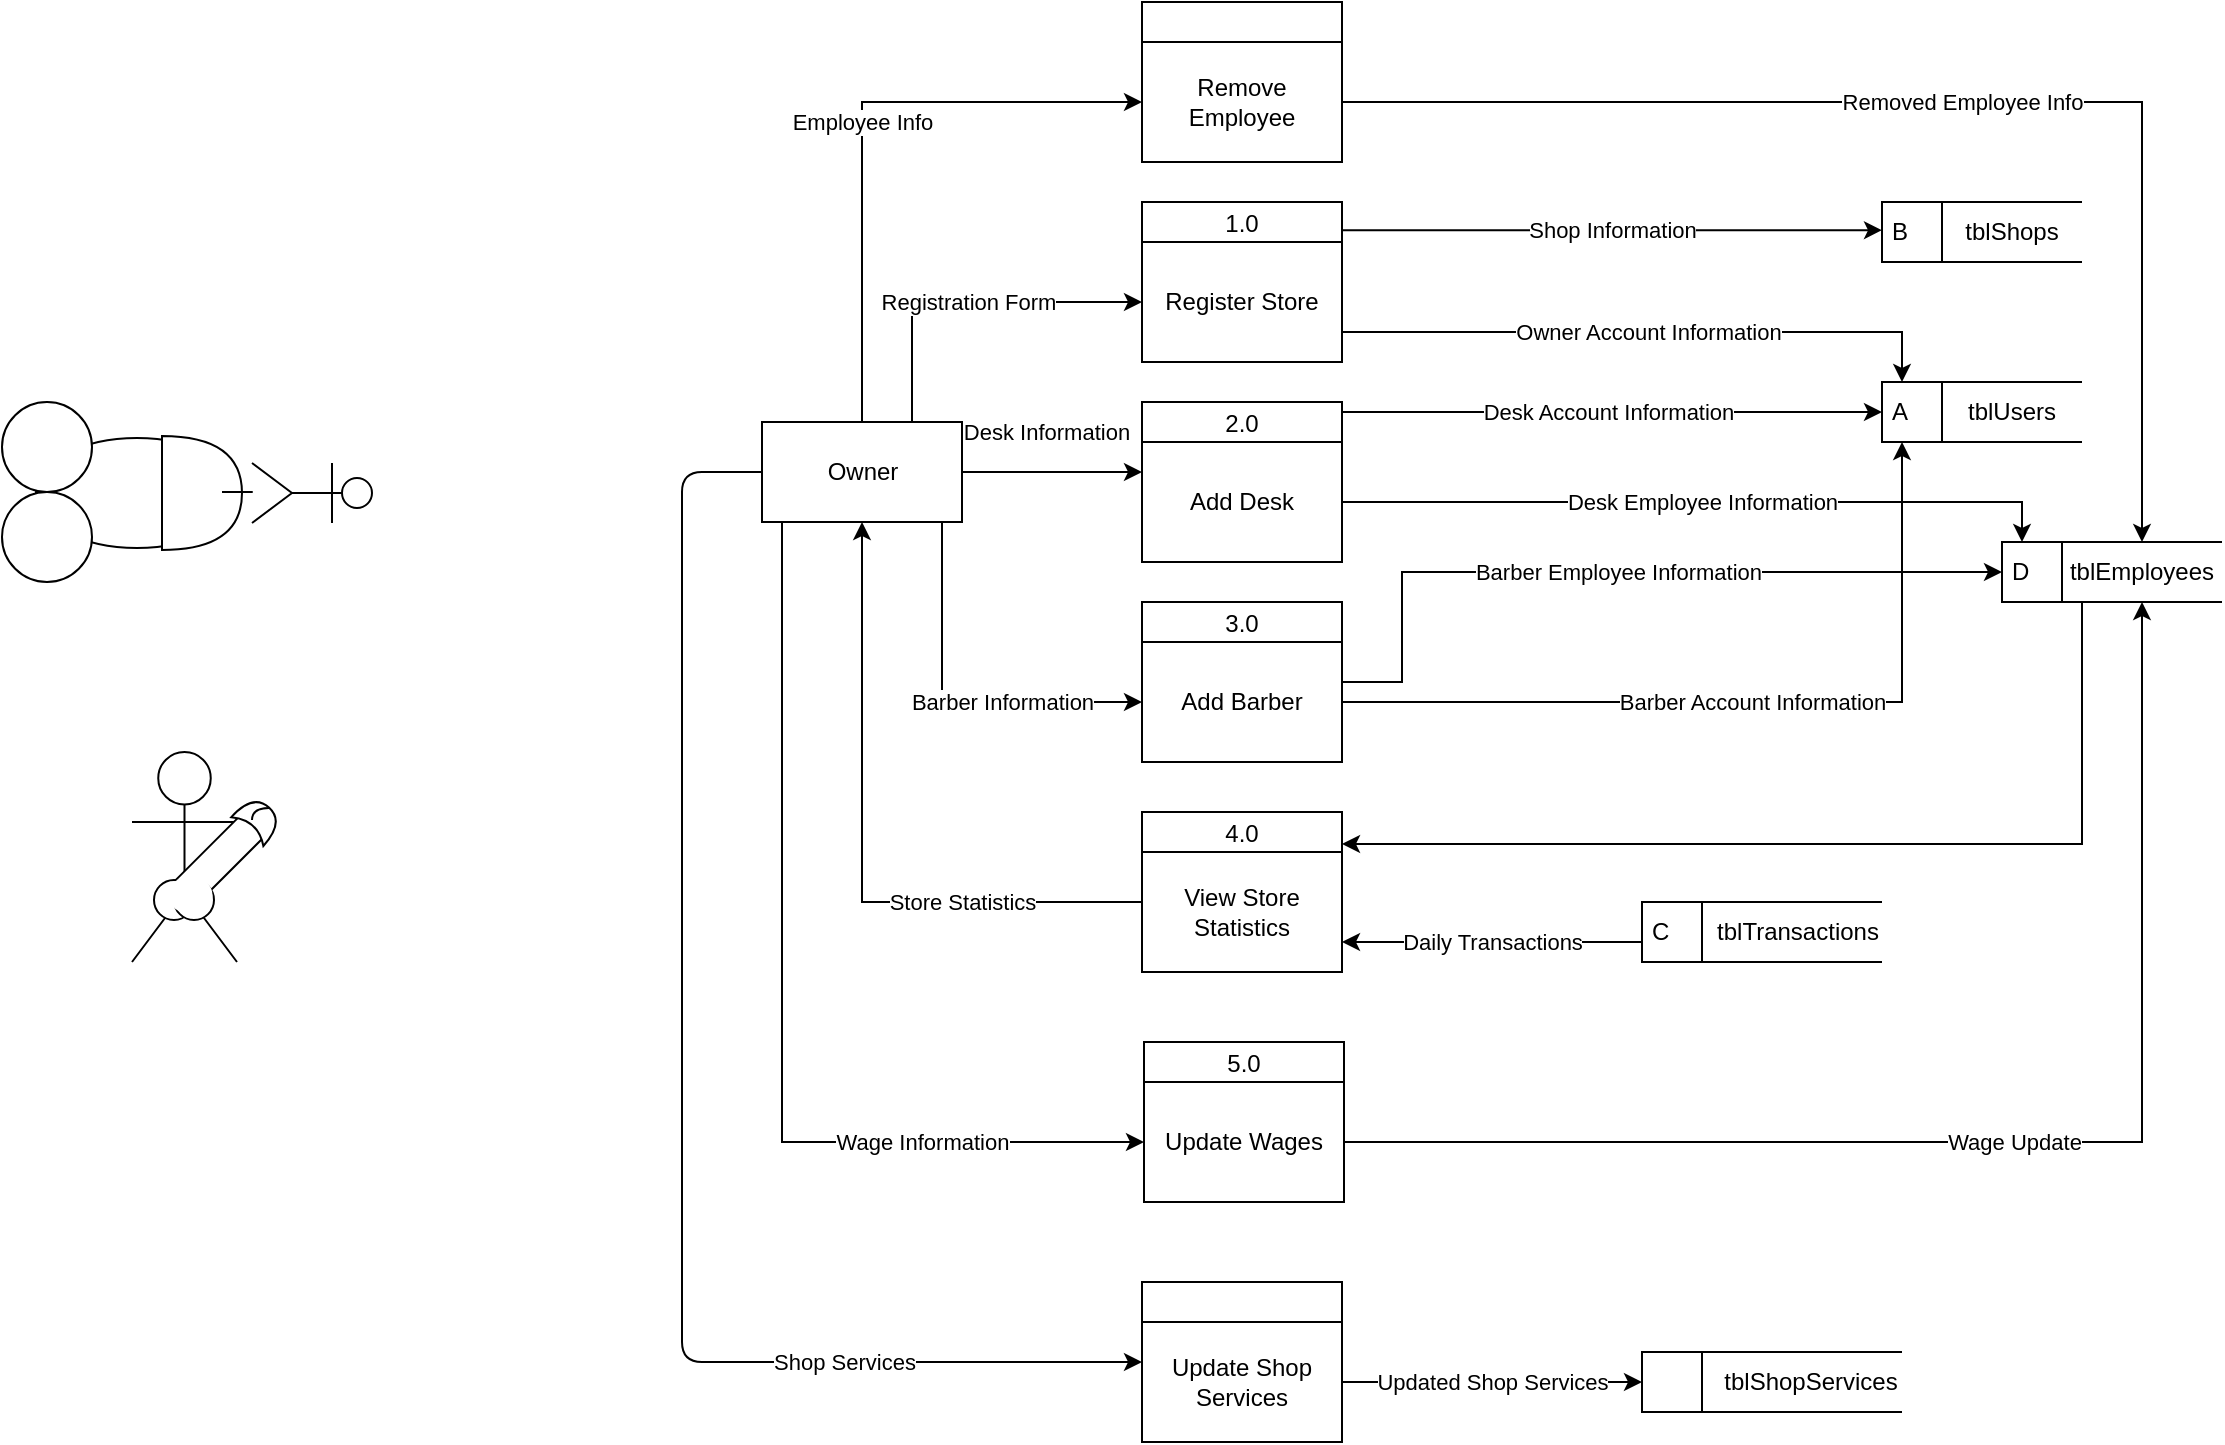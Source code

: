 <mxfile version="15.5.0" type="github" pages="3">
  <diagram id="T2RNOw0BPEMfBJu6Xnur" name="Owner">
    <mxGraphModel dx="2340" dy="847" grid="1" gridSize="10" guides="1" tooltips="1" connect="1" arrows="1" fold="1" page="1" pageScale="1" pageWidth="1100" pageHeight="850" math="0" shadow="0">
      <root>
        <mxCell id="0" />
        <mxCell id="1" parent="0" />
        <mxCell id="ttAEP8Czc7_XfVFo0G7g-49" value="Desk Information" style="edgeStyle=orthogonalEdgeStyle;rounded=0;orthogonalLoop=1;jettySize=auto;html=1;entryX=0;entryY=0.25;entryDx=0;entryDy=0;" parent="1" source="ttAEP8Czc7_XfVFo0G7g-16" target="ttAEP8Czc7_XfVFo0G7g-46" edge="1">
          <mxGeometry x="-0.062" y="20" relative="1" as="geometry">
            <mxPoint as="offset" />
          </mxGeometry>
        </mxCell>
        <mxCell id="ttAEP8Czc7_XfVFo0G7g-54" value="Barber Information" style="edgeStyle=orthogonalEdgeStyle;rounded=0;orthogonalLoop=1;jettySize=auto;html=1;entryX=0;entryY=0.5;entryDx=0;entryDy=0;" parent="1" source="ttAEP8Czc7_XfVFo0G7g-16" target="ttAEP8Czc7_XfVFo0G7g-53" edge="1">
          <mxGeometry x="0.263" relative="1" as="geometry">
            <Array as="points">
              <mxPoint x="180" y="370" />
            </Array>
            <mxPoint as="offset" />
          </mxGeometry>
        </mxCell>
        <mxCell id="emD_PYzkYQpbJFWAy9en-3" value="Wage Information" style="edgeStyle=orthogonalEdgeStyle;rounded=0;orthogonalLoop=1;jettySize=auto;html=1;entryX=0;entryY=0.5;entryDx=0;entryDy=0;" edge="1" parent="1" source="ttAEP8Czc7_XfVFo0G7g-16" target="emD_PYzkYQpbJFWAy9en-2">
          <mxGeometry x="0.548" relative="1" as="geometry">
            <Array as="points">
              <mxPoint x="100" y="590" />
            </Array>
            <mxPoint as="offset" />
          </mxGeometry>
        </mxCell>
        <mxCell id="3LqmohmiHYs_IX1ET_4X-3" value="Employee Info" style="edgeStyle=orthogonalEdgeStyle;rounded=0;orthogonalLoop=1;jettySize=auto;html=1;entryX=0;entryY=0.5;entryDx=0;entryDy=0;" edge="1" parent="1" source="ttAEP8Czc7_XfVFo0G7g-16" target="3LqmohmiHYs_IX1ET_4X-2">
          <mxGeometry relative="1" as="geometry">
            <Array as="points">
              <mxPoint x="140" y="70" />
            </Array>
          </mxGeometry>
        </mxCell>
        <mxCell id="Tu8P3VuxmO_4_4MI5xXp-6" value="Shop Services" style="edgeStyle=orthogonalEdgeStyle;rounded=1;orthogonalLoop=1;jettySize=auto;html=1;startArrow=none;startFill=0;endArrow=classic;endFill=1;" edge="1" parent="1" source="ttAEP8Czc7_XfVFo0G7g-16" target="Tu8P3VuxmO_4_4MI5xXp-1">
          <mxGeometry x="0.58" relative="1" as="geometry">
            <Array as="points">
              <mxPoint x="50" y="255" />
              <mxPoint x="50" y="700" />
            </Array>
            <mxPoint x="1" as="offset" />
          </mxGeometry>
        </mxCell>
        <mxCell id="ttAEP8Czc7_XfVFo0G7g-16" value="Owner" style="html=1;dashed=0;whitespace=wrap;" parent="1" vertex="1">
          <mxGeometry x="90" y="230" width="100" height="50" as="geometry" />
        </mxCell>
        <mxCell id="ttAEP8Czc7_XfVFo0G7g-17" value="Registration Form" style="endArrow=classic;html=1;rounded=0;edgeStyle=orthogonalEdgeStyle;entryX=0;entryY=0.5;entryDx=0;entryDy=0;exitX=0.75;exitY=0;exitDx=0;exitDy=0;" parent="1" source="ttAEP8Czc7_XfVFo0G7g-16" target="ttAEP8Czc7_XfVFo0G7g-19" edge="1">
          <mxGeometry width="50" height="50" relative="1" as="geometry">
            <mxPoint x="130" y="430" as="sourcePoint" />
            <mxPoint x="290" y="387" as="targetPoint" />
          </mxGeometry>
        </mxCell>
        <mxCell id="ttAEP8Czc7_XfVFo0G7g-29" value="Owner Account Information" style="endArrow=classic;html=1;rounded=0;edgeStyle=orthogonalEdgeStyle;exitX=1;exitY=0.75;exitDx=0;exitDy=0;" parent="1" source="ttAEP8Czc7_XfVFo0G7g-19" target="ttAEP8Czc7_XfVFo0G7g-36" edge="1">
          <mxGeometry width="50" height="50" relative="1" as="geometry">
            <mxPoint x="380" y="310" as="sourcePoint" />
            <mxPoint x="500" y="305" as="targetPoint" />
            <Array as="points">
              <mxPoint x="660" y="185" />
            </Array>
          </mxGeometry>
        </mxCell>
        <mxCell id="ttAEP8Czc7_XfVFo0G7g-35" value="" style="group" parent="1" vertex="1" connectable="0">
          <mxGeometry x="650" y="210" width="100" height="30" as="geometry" />
        </mxCell>
        <mxCell id="ttAEP8Czc7_XfVFo0G7g-36" value="A" style="html=1;dashed=0;whitespace=wrap;shape=mxgraph.dfd.dataStoreID;align=left;spacingLeft=3;points=[[0,0],[0.5,0],[1,0],[0,0.5],[1,0.5],[0,1],[0.5,1],[1,1]];sketch=0;" parent="ttAEP8Czc7_XfVFo0G7g-35" vertex="1">
          <mxGeometry width="100" height="30" as="geometry" />
        </mxCell>
        <mxCell id="ttAEP8Czc7_XfVFo0G7g-37" value="tblUsers" style="text;html=1;strokeColor=none;fillColor=none;align=center;verticalAlign=middle;whiteSpace=wrap;rounded=0;sketch=0;" parent="ttAEP8Czc7_XfVFo0G7g-35" vertex="1">
          <mxGeometry x="30" width="70" height="30" as="geometry" />
        </mxCell>
        <mxCell id="ttAEP8Czc7_XfVFo0G7g-41" value="" style="group" parent="1" vertex="1" connectable="0">
          <mxGeometry x="650" y="120" width="100" height="30" as="geometry" />
        </mxCell>
        <mxCell id="ttAEP8Czc7_XfVFo0G7g-42" value="B" style="html=1;dashed=0;whitespace=wrap;shape=mxgraph.dfd.dataStoreID;align=left;spacingLeft=3;points=[[0,0],[0.5,0],[1,0],[0,0.5],[1,0.5],[0,1],[0.5,1],[1,1]];sketch=0;" parent="ttAEP8Czc7_XfVFo0G7g-41" vertex="1">
          <mxGeometry width="100" height="30" as="geometry" />
        </mxCell>
        <mxCell id="ttAEP8Czc7_XfVFo0G7g-43" value="tblShops" style="text;html=1;strokeColor=none;fillColor=none;align=center;verticalAlign=middle;whiteSpace=wrap;rounded=0;sketch=0;" parent="ttAEP8Czc7_XfVFo0G7g-41" vertex="1">
          <mxGeometry x="30" width="70" height="30" as="geometry" />
        </mxCell>
        <mxCell id="ttAEP8Czc7_XfVFo0G7g-44" value="Shop Information" style="endArrow=classic;html=1;rounded=0;edgeStyle=orthogonalEdgeStyle;exitX=0.996;exitY=0.176;exitDx=0;exitDy=0;exitPerimeter=0;" parent="1" source="ttAEP8Czc7_XfVFo0G7g-18" target="ttAEP8Czc7_XfVFo0G7g-42" edge="1">
          <mxGeometry width="50" height="50" relative="1" as="geometry">
            <mxPoint x="400" y="380" as="sourcePoint" />
            <mxPoint x="450" y="330" as="targetPoint" />
            <Array as="points">
              <mxPoint x="580" y="134" />
              <mxPoint x="580" y="134" />
            </Array>
          </mxGeometry>
        </mxCell>
        <mxCell id="ttAEP8Czc7_XfVFo0G7g-45" value="2.0" style="swimlane;fontStyle=0;childLayout=stackLayout;horizontal=1;startSize=20;fillColor=#ffffff;horizontalStack=0;resizeParent=1;resizeParentMax=0;resizeLast=0;collapsible=0;marginBottom=0;swimlaneFillColor=#ffffff;" parent="1" vertex="1">
          <mxGeometry x="280" y="220" width="100" height="80" as="geometry" />
        </mxCell>
        <mxCell id="ttAEP8Czc7_XfVFo0G7g-46" value="Add Desk" style="rounded=0;whiteSpace=wrap;html=1;" parent="ttAEP8Czc7_XfVFo0G7g-45" vertex="1">
          <mxGeometry y="20" width="100" height="60" as="geometry" />
        </mxCell>
        <mxCell id="ttAEP8Czc7_XfVFo0G7g-50" value="Desk Account Information" style="edgeStyle=orthogonalEdgeStyle;rounded=0;orthogonalLoop=1;jettySize=auto;html=1;entryX=0;entryY=0.5;entryDx=0;entryDy=0;exitX=1;exitY=0.125;exitDx=0;exitDy=0;exitPerimeter=0;" parent="1" source="ttAEP8Czc7_XfVFo0G7g-45" target="ttAEP8Czc7_XfVFo0G7g-36" edge="1">
          <mxGeometry relative="1" as="geometry">
            <Array as="points">
              <mxPoint x="380" y="225" />
            </Array>
          </mxGeometry>
        </mxCell>
        <mxCell id="ttAEP8Czc7_XfVFo0G7g-51" value="" style="group" parent="1" vertex="1" connectable="0">
          <mxGeometry x="280" y="120" width="100" height="80" as="geometry" />
        </mxCell>
        <mxCell id="ttAEP8Czc7_XfVFo0G7g-18" value="1.0" style="swimlane;fontStyle=0;childLayout=stackLayout;horizontal=1;startSize=20;fillColor=#ffffff;horizontalStack=0;resizeParent=1;resizeParentMax=0;resizeLast=0;collapsible=0;marginBottom=0;swimlaneFillColor=#ffffff;" parent="ttAEP8Czc7_XfVFo0G7g-51" vertex="1">
          <mxGeometry width="100" height="80" as="geometry" />
        </mxCell>
        <mxCell id="ttAEP8Czc7_XfVFo0G7g-19" value="Register Store" style="rounded=0;whiteSpace=wrap;html=1;" parent="ttAEP8Czc7_XfVFo0G7g-51" vertex="1">
          <mxGeometry y="20" width="100" height="60" as="geometry" />
        </mxCell>
        <mxCell id="d2eviFz94D7zI3Y8W75X-18" value="Barber Employee Information" style="edgeStyle=orthogonalEdgeStyle;rounded=0;orthogonalLoop=1;jettySize=auto;html=1;" edge="1" parent="1" source="ttAEP8Czc7_XfVFo0G7g-52" target="d2eviFz94D7zI3Y8W75X-14">
          <mxGeometry relative="1" as="geometry">
            <Array as="points">
              <mxPoint x="410" y="360" />
              <mxPoint x="410" y="305" />
            </Array>
          </mxGeometry>
        </mxCell>
        <mxCell id="ttAEP8Czc7_XfVFo0G7g-52" value="3.0" style="swimlane;fontStyle=0;childLayout=stackLayout;horizontal=1;startSize=20;fillColor=#ffffff;horizontalStack=0;resizeParent=1;resizeParentMax=0;resizeLast=0;collapsible=0;marginBottom=0;swimlaneFillColor=#ffffff;" parent="1" vertex="1">
          <mxGeometry x="280" y="320" width="100" height="80" as="geometry" />
        </mxCell>
        <mxCell id="ttAEP8Czc7_XfVFo0G7g-53" value="Add Barber" style="rounded=0;whiteSpace=wrap;html=1;" parent="ttAEP8Czc7_XfVFo0G7g-52" vertex="1">
          <mxGeometry y="20" width="100" height="60" as="geometry" />
        </mxCell>
        <mxCell id="ttAEP8Czc7_XfVFo0G7g-55" value="Barber Account Information" style="edgeStyle=orthogonalEdgeStyle;rounded=0;orthogonalLoop=1;jettySize=auto;html=1;" parent="1" source="ttAEP8Czc7_XfVFo0G7g-53" target="ttAEP8Czc7_XfVFo0G7g-36" edge="1">
          <mxGeometry relative="1" as="geometry">
            <Array as="points">
              <mxPoint x="660" y="370" />
            </Array>
          </mxGeometry>
        </mxCell>
        <mxCell id="d2eviFz94D7zI3Y8W75X-1" value="" style="group" vertex="1" connectable="0" parent="1">
          <mxGeometry x="-290" y="220" width="185" height="90" as="geometry" />
        </mxCell>
        <mxCell id="d2eviFz94D7zI3Y8W75X-2" value="" style="ellipse;whiteSpace=wrap;html=1;direction=south;rotation=90;" vertex="1" parent="d2eviFz94D7zI3Y8W75X-1">
          <mxGeometry x="40" y="-5" width="55" height="101" as="geometry" />
        </mxCell>
        <mxCell id="d2eviFz94D7zI3Y8W75X-3" value="" style="ellipse;whiteSpace=wrap;html=1;aspect=fixed;" vertex="1" parent="d2eviFz94D7zI3Y8W75X-1">
          <mxGeometry width="45" height="45" as="geometry" />
        </mxCell>
        <mxCell id="d2eviFz94D7zI3Y8W75X-4" value="" style="ellipse;whiteSpace=wrap;html=1;aspect=fixed;" vertex="1" parent="d2eviFz94D7zI3Y8W75X-1">
          <mxGeometry y="45" width="45" height="45" as="geometry" />
        </mxCell>
        <mxCell id="d2eviFz94D7zI3Y8W75X-5" value="" style="shape=umlActor;verticalLabelPosition=bottom;verticalAlign=top;html=1;outlineConnect=0;rotation=90;" vertex="1" parent="d2eviFz94D7zI3Y8W75X-1">
          <mxGeometry x="140" y="15.5" width="30" height="60" as="geometry" />
        </mxCell>
        <mxCell id="d2eviFz94D7zI3Y8W75X-6" value="" style="shape=or;whiteSpace=wrap;html=1;" vertex="1" parent="d2eviFz94D7zI3Y8W75X-1">
          <mxGeometry x="80" y="17" width="40" height="57" as="geometry" />
        </mxCell>
        <mxCell id="d2eviFz94D7zI3Y8W75X-7" value="" style="endArrow=none;html=1;rounded=1;edgeStyle=orthogonalEdgeStyle;" edge="1" parent="d2eviFz94D7zI3Y8W75X-1">
          <mxGeometry width="50" height="50" relative="1" as="geometry">
            <mxPoint x="110" y="45" as="sourcePoint" />
            <mxPoint x="110" y="45" as="targetPoint" />
            <Array as="points">
              <mxPoint x="130" y="45" />
              <mxPoint x="110" y="45" />
            </Array>
          </mxGeometry>
        </mxCell>
        <mxCell id="d2eviFz94D7zI3Y8W75X-8" value="" style="group" vertex="1" connectable="0" parent="1">
          <mxGeometry x="530" y="470" width="120" height="30" as="geometry" />
        </mxCell>
        <mxCell id="d2eviFz94D7zI3Y8W75X-9" value="C" style="html=1;dashed=0;whitespace=wrap;shape=mxgraph.dfd.dataStoreID;align=left;spacingLeft=3;points=[[0,0],[0.5,0],[1,0],[0,0.5],[1,0.5],[0,1],[0.5,1],[1,1]];sketch=0;" vertex="1" parent="d2eviFz94D7zI3Y8W75X-8">
          <mxGeometry width="120" height="30" as="geometry" />
        </mxCell>
        <mxCell id="d2eviFz94D7zI3Y8W75X-10" value="tblTransactions" style="text;html=1;strokeColor=none;fillColor=none;align=center;verticalAlign=middle;whiteSpace=wrap;rounded=0;sketch=0;" vertex="1" parent="d2eviFz94D7zI3Y8W75X-8">
          <mxGeometry x="36" width="84" height="30" as="geometry" />
        </mxCell>
        <mxCell id="d2eviFz94D7zI3Y8W75X-21" value="&lt;div&gt;Store Statistics&lt;/div&gt;" style="edgeStyle=orthogonalEdgeStyle;rounded=0;orthogonalLoop=1;jettySize=auto;html=1;" edge="1" parent="1" source="d2eviFz94D7zI3Y8W75X-11" target="ttAEP8Czc7_XfVFo0G7g-16">
          <mxGeometry x="-0.455" relative="1" as="geometry">
            <Array as="points">
              <mxPoint x="140" y="470" />
            </Array>
            <mxPoint as="offset" />
          </mxGeometry>
        </mxCell>
        <mxCell id="d2eviFz94D7zI3Y8W75X-11" value="4.0" style="swimlane;fontStyle=0;childLayout=stackLayout;horizontal=1;startSize=20;fillColor=#ffffff;horizontalStack=0;resizeParent=1;resizeParentMax=0;resizeLast=0;collapsible=0;marginBottom=0;swimlaneFillColor=#ffffff;" vertex="1" parent="1">
          <mxGeometry x="280" y="425" width="100" height="80" as="geometry" />
        </mxCell>
        <mxCell id="d2eviFz94D7zI3Y8W75X-12" value="View Store Statistics" style="rounded=0;whiteSpace=wrap;html=1;" vertex="1" parent="d2eviFz94D7zI3Y8W75X-11">
          <mxGeometry y="20" width="100" height="60" as="geometry" />
        </mxCell>
        <mxCell id="d2eviFz94D7zI3Y8W75X-17" value="Desk Employee Information" style="edgeStyle=orthogonalEdgeStyle;rounded=0;orthogonalLoop=1;jettySize=auto;html=1;" edge="1" parent="1" source="ttAEP8Czc7_XfVFo0G7g-46" target="d2eviFz94D7zI3Y8W75X-14">
          <mxGeometry relative="1" as="geometry">
            <Array as="points">
              <mxPoint x="720" y="270" />
            </Array>
          </mxGeometry>
        </mxCell>
        <mxCell id="d2eviFz94D7zI3Y8W75X-19" value="" style="edgeStyle=orthogonalEdgeStyle;rounded=0;orthogonalLoop=1;jettySize=auto;html=1;" edge="1" parent="1" source="d2eviFz94D7zI3Y8W75X-15" target="d2eviFz94D7zI3Y8W75X-11">
          <mxGeometry relative="1" as="geometry">
            <Array as="points">
              <mxPoint x="750" y="441" />
            </Array>
          </mxGeometry>
        </mxCell>
        <mxCell id="d2eviFz94D7zI3Y8W75X-20" value="Daily Transactions" style="edgeStyle=orthogonalEdgeStyle;rounded=0;orthogonalLoop=1;jettySize=auto;html=1;" edge="1" parent="1" source="d2eviFz94D7zI3Y8W75X-9" target="d2eviFz94D7zI3Y8W75X-12">
          <mxGeometry relative="1" as="geometry">
            <Array as="points">
              <mxPoint x="520" y="490" />
              <mxPoint x="520" y="490" />
            </Array>
          </mxGeometry>
        </mxCell>
        <mxCell id="d2eviFz94D7zI3Y8W75X-22" value="" style="group" vertex="1" connectable="0" parent="1">
          <mxGeometry x="710" y="290" width="110" height="30" as="geometry" />
        </mxCell>
        <mxCell id="d2eviFz94D7zI3Y8W75X-14" value="D" style="html=1;dashed=0;whitespace=wrap;shape=mxgraph.dfd.dataStoreID;align=left;spacingLeft=3;points=[[0,0],[0.5,0],[1,0],[0,0.5],[1,0.5],[0,1],[0.5,1],[1,1]];sketch=0;" vertex="1" parent="d2eviFz94D7zI3Y8W75X-22">
          <mxGeometry width="110.0" height="30" as="geometry" />
        </mxCell>
        <mxCell id="d2eviFz94D7zI3Y8W75X-15" value="tblEmployees" style="text;html=1;strokeColor=none;fillColor=none;align=center;verticalAlign=middle;whiteSpace=wrap;rounded=0;sketch=0;" vertex="1" parent="d2eviFz94D7zI3Y8W75X-22">
          <mxGeometry x="30" width="80" height="30" as="geometry" />
        </mxCell>
        <mxCell id="emD_PYzkYQpbJFWAy9en-1" value="5.0" style="swimlane;fontStyle=0;childLayout=stackLayout;horizontal=1;startSize=20;fillColor=#ffffff;horizontalStack=0;resizeParent=1;resizeParentMax=0;resizeLast=0;collapsible=0;marginBottom=0;swimlaneFillColor=#ffffff;" vertex="1" parent="1">
          <mxGeometry x="281" y="540" width="100" height="80" as="geometry" />
        </mxCell>
        <mxCell id="emD_PYzkYQpbJFWAy9en-2" value="Update Wages" style="rounded=0;whiteSpace=wrap;html=1;" vertex="1" parent="emD_PYzkYQpbJFWAy9en-1">
          <mxGeometry y="20" width="100" height="60" as="geometry" />
        </mxCell>
        <mxCell id="emD_PYzkYQpbJFWAy9en-4" value="Wage Update" style="edgeStyle=orthogonalEdgeStyle;rounded=0;orthogonalLoop=1;jettySize=auto;html=1;entryX=0.5;entryY=1;entryDx=0;entryDy=0;" edge="1" parent="1" source="emD_PYzkYQpbJFWAy9en-2" target="d2eviFz94D7zI3Y8W75X-15">
          <mxGeometry relative="1" as="geometry" />
        </mxCell>
        <mxCell id="3LqmohmiHYs_IX1ET_4X-1" value="" style="swimlane;fontStyle=0;childLayout=stackLayout;horizontal=1;startSize=20;fillColor=#ffffff;horizontalStack=0;resizeParent=1;resizeParentMax=0;resizeLast=0;collapsible=0;marginBottom=0;swimlaneFillColor=#ffffff;" vertex="1" parent="1">
          <mxGeometry x="280" y="20" width="100" height="80" as="geometry" />
        </mxCell>
        <mxCell id="3LqmohmiHYs_IX1ET_4X-2" value="Remove Employee" style="rounded=0;whiteSpace=wrap;html=1;" vertex="1" parent="3LqmohmiHYs_IX1ET_4X-1">
          <mxGeometry y="20" width="100" height="60" as="geometry" />
        </mxCell>
        <mxCell id="3LqmohmiHYs_IX1ET_4X-4" value="&lt;div&gt;Removed Employee Info&lt;/div&gt;" style="edgeStyle=orthogonalEdgeStyle;rounded=0;orthogonalLoop=1;jettySize=auto;html=1;" edge="1" parent="1" source="3LqmohmiHYs_IX1ET_4X-2" target="d2eviFz94D7zI3Y8W75X-15">
          <mxGeometry relative="1" as="geometry" />
        </mxCell>
        <mxCell id="3LqmohmiHYs_IX1ET_4X-22" value="" style="group" vertex="1" connectable="0" parent="1">
          <mxGeometry x="-225" y="395" width="76.494" height="105" as="geometry" />
        </mxCell>
        <mxCell id="3LqmohmiHYs_IX1ET_4X-11" value="" style="shape=umlActor;verticalLabelPosition=bottom;verticalAlign=top;html=1;outlineConnect=0;" vertex="1" parent="3LqmohmiHYs_IX1ET_4X-22">
          <mxGeometry width="52.5" height="105" as="geometry" />
        </mxCell>
        <mxCell id="3LqmohmiHYs_IX1ET_4X-17" value="" style="rounded=1;whiteSpace=wrap;html=1;rotation=-45;" vertex="1" parent="3LqmohmiHYs_IX1ET_4X-22">
          <mxGeometry x="12.41" y="47.41" width="58.75" height="16" as="geometry" />
        </mxCell>
        <mxCell id="3LqmohmiHYs_IX1ET_4X-12" value="" style="ellipse;whiteSpace=wrap;html=1;aspect=fixed;" vertex="1" parent="3LqmohmiHYs_IX1ET_4X-22">
          <mxGeometry x="11" y="64" width="20" height="20" as="geometry" />
        </mxCell>
        <mxCell id="3LqmohmiHYs_IX1ET_4X-13" value="" style="ellipse;whiteSpace=wrap;html=1;aspect=fixed;" vertex="1" parent="3LqmohmiHYs_IX1ET_4X-22">
          <mxGeometry x="21" y="64" width="20" height="20" as="geometry" />
        </mxCell>
        <mxCell id="3LqmohmiHYs_IX1ET_4X-15" value="" style="ellipse;whiteSpace=wrap;html=1;strokeColor=none;" vertex="1" parent="3LqmohmiHYs_IX1ET_4X-22">
          <mxGeometry x="18.25" y="62" width="22" height="19" as="geometry" />
        </mxCell>
        <mxCell id="3LqmohmiHYs_IX1ET_4X-18" value="" style="shape=xor;whiteSpace=wrap;html=1;rotation=312;" vertex="1" parent="3LqmohmiHYs_IX1ET_4X-22">
          <mxGeometry x="55" y="23" width="16.16" height="21.55" as="geometry" />
        </mxCell>
        <mxCell id="3LqmohmiHYs_IX1ET_4X-21" value="" style="curved=1;endArrow=none;html=1;rounded=0;edgeStyle=orthogonalEdgeStyle;endFill=0;entryX=1;entryY=0.5;entryDx=0;entryDy=0;entryPerimeter=0;" edge="1" parent="3LqmohmiHYs_IX1ET_4X-22" target="3LqmohmiHYs_IX1ET_4X-18">
          <mxGeometry width="50" height="50" relative="1" as="geometry">
            <mxPoint x="60" y="34" as="sourcePoint" />
            <mxPoint x="85" y="8" as="targetPoint" />
            <Array as="points">
              <mxPoint x="60" y="28" />
              <mxPoint x="69" y="28" />
            </Array>
          </mxGeometry>
        </mxCell>
        <mxCell id="Tu8P3VuxmO_4_4MI5xXp-1" value="" style="swimlane;fontStyle=0;childLayout=stackLayout;horizontal=1;startSize=20;fillColor=#ffffff;horizontalStack=0;resizeParent=1;resizeParentMax=0;resizeLast=0;collapsible=0;marginBottom=0;swimlaneFillColor=#ffffff;" vertex="1" parent="1">
          <mxGeometry x="280" y="660" width="100" height="80" as="geometry" />
        </mxCell>
        <mxCell id="Tu8P3VuxmO_4_4MI5xXp-2" value="Update Shop Services" style="rounded=0;whiteSpace=wrap;html=1;" vertex="1" parent="Tu8P3VuxmO_4_4MI5xXp-1">
          <mxGeometry y="20" width="100" height="60" as="geometry" />
        </mxCell>
        <mxCell id="Tu8P3VuxmO_4_4MI5xXp-3" value="" style="group" vertex="1" connectable="0" parent="1">
          <mxGeometry x="530" y="695" width="130" height="30" as="geometry" />
        </mxCell>
        <mxCell id="Tu8P3VuxmO_4_4MI5xXp-4" value="" style="html=1;dashed=0;whitespace=wrap;shape=mxgraph.dfd.dataStoreID;align=left;spacingLeft=3;points=[[0,0],[0.5,0],[1,0],[0,0.5],[1,0.5],[0,1],[0.5,1],[1,1]];sketch=0;" vertex="1" parent="Tu8P3VuxmO_4_4MI5xXp-3">
          <mxGeometry width="130" height="30" as="geometry" />
        </mxCell>
        <mxCell id="Tu8P3VuxmO_4_4MI5xXp-5" value="tblShopServices" style="text;html=1;strokeColor=none;fillColor=none;align=center;verticalAlign=middle;whiteSpace=wrap;rounded=0;sketch=0;" vertex="1" parent="Tu8P3VuxmO_4_4MI5xXp-3">
          <mxGeometry x="39" width="91" height="30" as="geometry" />
        </mxCell>
        <mxCell id="Tu8P3VuxmO_4_4MI5xXp-7" value="Updated Shop Services" style="edgeStyle=orthogonalEdgeStyle;rounded=1;orthogonalLoop=1;jettySize=auto;html=1;startArrow=none;startFill=0;endArrow=classic;endFill=1;" edge="1" parent="1" source="Tu8P3VuxmO_4_4MI5xXp-2" target="Tu8P3VuxmO_4_4MI5xXp-4">
          <mxGeometry relative="1" as="geometry" />
        </mxCell>
      </root>
    </mxGraphModel>
  </diagram>
  <diagram id="h7HHH3-v2JK1_51w_DPO" name="Desk">
    <mxGraphModel dx="1240" dy="847" grid="1" gridSize="10" guides="1" tooltips="1" connect="1" arrows="1" fold="1" page="1" pageScale="1" pageWidth="1100" pageHeight="850" math="0" shadow="0">
      <root>
        <mxCell id="M2oWjrfUgRRYDuEwu9WT-0" />
        <mxCell id="M2oWjrfUgRRYDuEwu9WT-1" parent="M2oWjrfUgRRYDuEwu9WT-0" />
        <mxCell id="r28VpTgTDbhiKUN1SZeV-0" value="Appointment Approval" style="edgeStyle=orthogonalEdgeStyle;rounded=1;orthogonalLoop=1;jettySize=auto;html=1;entryX=0;entryY=0.5;entryDx=0;entryDy=0;endArrow=classic;endFill=1;" edge="1" parent="M2oWjrfUgRRYDuEwu9WT-1" source="NshiFeFBcIIQcIrEiA9f-0" target="bIMAmgAOhdBfCIJM3YCK-1">
          <mxGeometry x="0.489" relative="1" as="geometry">
            <Array as="points">
              <mxPoint x="70" y="70" />
            </Array>
            <mxPoint as="offset" />
          </mxGeometry>
        </mxCell>
        <mxCell id="r28VpTgTDbhiKUN1SZeV-1" style="edgeStyle=orthogonalEdgeStyle;rounded=1;orthogonalLoop=1;jettySize=auto;html=1;endArrow=none;endFill=0;startArrow=classic;startFill=1;" edge="1" parent="M2oWjrfUgRRYDuEwu9WT-1" source="NshiFeFBcIIQcIrEiA9f-0" target="IfpBxl8M6aJRoYZX15r2-1">
          <mxGeometry relative="1" as="geometry">
            <Array as="points">
              <mxPoint x="120" y="170" />
            </Array>
          </mxGeometry>
        </mxCell>
        <mxCell id="SsIWu9I1toDIG-TeM1FG-0" value="Shop Appointments" style="edgeLabel;html=1;align=center;verticalAlign=middle;resizable=0;points=[];" vertex="1" connectable="0" parent="r28VpTgTDbhiKUN1SZeV-1">
          <mxGeometry x="0.411" y="-1" relative="1" as="geometry">
            <mxPoint as="offset" />
          </mxGeometry>
        </mxCell>
        <mxCell id="r28VpTgTDbhiKUN1SZeV-4" value="(New Details) of Appointment" style="edgeStyle=orthogonalEdgeStyle;rounded=1;orthogonalLoop=1;jettySize=auto;html=1;endArrow=classic;endFill=1;" edge="1" parent="M2oWjrfUgRRYDuEwu9WT-1" source="NshiFeFBcIIQcIrEiA9f-0" target="IfpBxl8M6aJRoYZX15r2-3">
          <mxGeometry relative="1" as="geometry">
            <Array as="points">
              <mxPoint x="270" y="270" />
              <mxPoint x="270" y="270" />
            </Array>
          </mxGeometry>
        </mxCell>
        <mxCell id="r28VpTgTDbhiKUN1SZeV-5" value="&lt;div&gt;(New Appointment) Details&lt;/div&gt;" style="edgeStyle=orthogonalEdgeStyle;rounded=1;orthogonalLoop=1;jettySize=auto;html=1;startArrow=none;startFill=0;endArrow=classic;endFill=1;" edge="1" parent="M2oWjrfUgRRYDuEwu9WT-1" source="NshiFeFBcIIQcIrEiA9f-0" target="PUImFSEZp4sbnbWzOmoX-1">
          <mxGeometry x="0.273" relative="1" as="geometry">
            <Array as="points">
              <mxPoint x="160" y="360" />
            </Array>
            <mxPoint as="offset" />
          </mxGeometry>
        </mxCell>
        <mxCell id="r28VpTgTDbhiKUN1SZeV-6" value="Processed Payments" style="edgeStyle=orthogonalEdgeStyle;rounded=1;orthogonalLoop=1;jettySize=auto;html=1;startArrow=none;startFill=0;endArrow=classic;endFill=1;" edge="1" parent="M2oWjrfUgRRYDuEwu9WT-1" source="NshiFeFBcIIQcIrEiA9f-0" target="PUImFSEZp4sbnbWzOmoX-3">
          <mxGeometry x="0.381" relative="1" as="geometry">
            <Array as="points">
              <mxPoint x="130" y="460" />
            </Array>
            <mxPoint as="offset" />
          </mxGeometry>
        </mxCell>
        <mxCell id="SsIWu9I1toDIG-TeM1FG-8" value="New Schedule Details" style="edgeStyle=orthogonalEdgeStyle;rounded=1;orthogonalLoop=1;jettySize=auto;html=1;startArrow=none;startFill=0;endArrow=classic;endFill=1;" edge="1" parent="M2oWjrfUgRRYDuEwu9WT-1" source="NshiFeFBcIIQcIrEiA9f-0" target="SsIWu9I1toDIG-TeM1FG-4">
          <mxGeometry relative="1" as="geometry">
            <Array as="points">
              <mxPoint x="70" y="670" />
            </Array>
          </mxGeometry>
        </mxCell>
        <mxCell id="NshiFeFBcIIQcIrEiA9f-0" value="&lt;div&gt;Desk&lt;/div&gt;" style="rounded=0;whiteSpace=wrap;html=1;" vertex="1" parent="M2oWjrfUgRRYDuEwu9WT-1">
          <mxGeometry x="60" y="270" width="120" height="60" as="geometry" />
        </mxCell>
        <mxCell id="r28VpTgTDbhiKUN1SZeV-8" value="Approved/Rejected Appointment Details" style="edgeStyle=orthogonalEdgeStyle;rounded=1;orthogonalLoop=1;jettySize=auto;html=1;startArrow=none;startFill=0;endArrow=classic;endFill=1;" edge="1" parent="M2oWjrfUgRRYDuEwu9WT-1" source="bIMAmgAOhdBfCIJM3YCK-0" target="UXtkoO3RdiKG1N95la6T-2">
          <mxGeometry relative="1" as="geometry" />
        </mxCell>
        <mxCell id="bIMAmgAOhdBfCIJM3YCK-0" value="6.0" style="swimlane;fontStyle=0;childLayout=stackLayout;horizontal=1;startSize=20;fillColor=#ffffff;horizontalStack=0;resizeParent=1;resizeParentMax=0;resizeLast=0;collapsible=0;marginBottom=0;swimlaneFillColor=#ffffff;" vertex="1" parent="M2oWjrfUgRRYDuEwu9WT-1">
          <mxGeometry x="340" y="20" width="100" height="80" as="geometry" />
        </mxCell>
        <mxCell id="bIMAmgAOhdBfCIJM3YCK-1" value="Approve/Reject Appointments" style="rounded=0;whiteSpace=wrap;html=1;" vertex="1" parent="bIMAmgAOhdBfCIJM3YCK-0">
          <mxGeometry y="20" width="100" height="60" as="geometry" />
        </mxCell>
        <mxCell id="IfpBxl8M6aJRoYZX15r2-0" value="7.0" style="swimlane;fontStyle=0;childLayout=stackLayout;horizontal=1;startSize=20;fillColor=#ffffff;horizontalStack=0;resizeParent=1;resizeParentMax=0;resizeLast=0;collapsible=0;marginBottom=0;swimlaneFillColor=#ffffff;" vertex="1" parent="M2oWjrfUgRRYDuEwu9WT-1">
          <mxGeometry x="340" y="120" width="100" height="80" as="geometry" />
        </mxCell>
        <mxCell id="IfpBxl8M6aJRoYZX15r2-1" value="View Appointments" style="rounded=0;whiteSpace=wrap;html=1;" vertex="1" parent="IfpBxl8M6aJRoYZX15r2-0">
          <mxGeometry y="20" width="100" height="60" as="geometry" />
        </mxCell>
        <mxCell id="IfpBxl8M6aJRoYZX15r2-2" value="8.0" style="swimlane;fontStyle=0;childLayout=stackLayout;horizontal=1;startSize=20;fillColor=#ffffff;horizontalStack=0;resizeParent=1;resizeParentMax=0;resizeLast=0;collapsible=0;marginBottom=0;swimlaneFillColor=#ffffff;" vertex="1" parent="M2oWjrfUgRRYDuEwu9WT-1">
          <mxGeometry x="340" y="220" width="100" height="80" as="geometry" />
        </mxCell>
        <mxCell id="IfpBxl8M6aJRoYZX15r2-3" value="&lt;div&gt;Update&lt;/div&gt;&lt;div&gt;Appointments&lt;br&gt;&lt;/div&gt;" style="rounded=0;whiteSpace=wrap;html=1;" vertex="1" parent="IfpBxl8M6aJRoYZX15r2-2">
          <mxGeometry y="20" width="100" height="60" as="geometry" />
        </mxCell>
        <mxCell id="PUImFSEZp4sbnbWzOmoX-0" value="9.0" style="swimlane;fontStyle=0;childLayout=stackLayout;horizontal=1;startSize=20;fillColor=#ffffff;horizontalStack=0;resizeParent=1;resizeParentMax=0;resizeLast=0;collapsible=0;marginBottom=0;swimlaneFillColor=#ffffff;" vertex="1" parent="M2oWjrfUgRRYDuEwu9WT-1">
          <mxGeometry x="340" y="320" width="100" height="80" as="geometry" />
        </mxCell>
        <mxCell id="PUImFSEZp4sbnbWzOmoX-1" value="Add Appointment" style="rounded=0;whiteSpace=wrap;html=1;" vertex="1" parent="PUImFSEZp4sbnbWzOmoX-0">
          <mxGeometry y="20" width="100" height="60" as="geometry" />
        </mxCell>
        <mxCell id="PUImFSEZp4sbnbWzOmoX-2" value="10.0" style="swimlane;fontStyle=0;childLayout=stackLayout;horizontal=1;startSize=20;fillColor=#ffffff;horizontalStack=0;resizeParent=1;resizeParentMax=0;resizeLast=0;collapsible=0;marginBottom=0;swimlaneFillColor=#ffffff;" vertex="1" parent="M2oWjrfUgRRYDuEwu9WT-1">
          <mxGeometry x="340" y="420" width="100" height="80" as="geometry" />
        </mxCell>
        <mxCell id="PUImFSEZp4sbnbWzOmoX-3" value="Accept Payments" style="rounded=0;whiteSpace=wrap;html=1;" vertex="1" parent="PUImFSEZp4sbnbWzOmoX-2">
          <mxGeometry y="20" width="100" height="60" as="geometry" />
        </mxCell>
        <mxCell id="E7tAqj3mt4xYVxzb1QxC-0" value="" style="swimlane;fontStyle=0;childLayout=stackLayout;horizontal=1;startSize=20;fillColor=#ffffff;horizontalStack=0;resizeParent=1;resizeParentMax=0;resizeLast=0;collapsible=0;marginBottom=0;swimlaneFillColor=#ffffff;" vertex="1" parent="M2oWjrfUgRRYDuEwu9WT-1">
          <mxGeometry x="340" y="520" width="100" height="80" as="geometry" />
        </mxCell>
        <mxCell id="E7tAqj3mt4xYVxzb1QxC-1" value="View Employee Information" style="rounded=0;whiteSpace=wrap;html=1;" vertex="1" parent="E7tAqj3mt4xYVxzb1QxC-0">
          <mxGeometry y="20" width="100" height="60" as="geometry" />
        </mxCell>
        <mxCell id="UXtkoO3RdiKG1N95la6T-0" value="" style="group" vertex="1" connectable="0" parent="M2oWjrfUgRRYDuEwu9WT-1">
          <mxGeometry x="600" y="145" width="130" height="30" as="geometry" />
        </mxCell>
        <mxCell id="UXtkoO3RdiKG1N95la6T-1" value="" style="html=1;dashed=0;whitespace=wrap;shape=mxgraph.dfd.dataStoreID;align=left;spacingLeft=3;points=[[0,0],[0.5,0],[1,0],[0,0.5],[1,0.5],[0,1],[0.5,1],[1,1]];sketch=0;" vertex="1" parent="UXtkoO3RdiKG1N95la6T-0">
          <mxGeometry width="130" height="30" as="geometry" />
        </mxCell>
        <mxCell id="UXtkoO3RdiKG1N95la6T-2" value="tblAppointments" style="text;html=1;strokeColor=none;fillColor=none;align=center;verticalAlign=middle;whiteSpace=wrap;rounded=0;sketch=0;" vertex="1" parent="UXtkoO3RdiKG1N95la6T-0">
          <mxGeometry x="30" width="100" height="30" as="geometry" />
        </mxCell>
        <mxCell id="UXtkoO3RdiKG1N95la6T-3" value="" style="group" vertex="1" connectable="0" parent="M2oWjrfUgRRYDuEwu9WT-1">
          <mxGeometry x="610" y="445" width="120" height="30" as="geometry" />
        </mxCell>
        <mxCell id="UXtkoO3RdiKG1N95la6T-4" value="" style="html=1;dashed=0;whitespace=wrap;shape=mxgraph.dfd.dataStoreID;align=left;spacingLeft=3;points=[[0,0],[0.5,0],[1,0],[0,0.5],[1,0.5],[0,1],[0.5,1],[1,1]];sketch=0;" vertex="1" parent="UXtkoO3RdiKG1N95la6T-3">
          <mxGeometry y="-5" width="120" height="30" as="geometry" />
        </mxCell>
        <mxCell id="UXtkoO3RdiKG1N95la6T-5" value="tblTransactions" style="text;html=1;strokeColor=none;fillColor=none;align=center;verticalAlign=middle;whiteSpace=wrap;rounded=0;sketch=0;" vertex="1" parent="UXtkoO3RdiKG1N95la6T-3">
          <mxGeometry x="30" width="90" height="30" as="geometry" />
        </mxCell>
        <mxCell id="xiOYzJcX8he-40gCHK4X-0" value="" style="group" vertex="1" connectable="0" parent="M2oWjrfUgRRYDuEwu9WT-1">
          <mxGeometry x="610" y="545" width="110" height="30" as="geometry" />
        </mxCell>
        <mxCell id="xiOYzJcX8he-40gCHK4X-1" value="D" style="html=1;dashed=0;whitespace=wrap;shape=mxgraph.dfd.dataStoreID;align=left;spacingLeft=3;points=[[0,0],[0.5,0],[1,0],[0,0.5],[1,0.5],[0,1],[0.5,1],[1,1]];sketch=0;" vertex="1" parent="xiOYzJcX8he-40gCHK4X-0">
          <mxGeometry width="110.0" height="30" as="geometry" />
        </mxCell>
        <mxCell id="xiOYzJcX8he-40gCHK4X-2" value="tblEmployees" style="text;html=1;strokeColor=none;fillColor=none;align=center;verticalAlign=middle;whiteSpace=wrap;rounded=0;sketch=0;" vertex="1" parent="xiOYzJcX8he-40gCHK4X-0">
          <mxGeometry x="30" width="80" height="30" as="geometry" />
        </mxCell>
        <mxCell id="r28VpTgTDbhiKUN1SZeV-7" style="edgeStyle=orthogonalEdgeStyle;rounded=1;orthogonalLoop=1;jettySize=auto;html=1;startArrow=none;startFill=0;endArrow=classic;endFill=1;" edge="1" parent="M2oWjrfUgRRYDuEwu9WT-1" source="E7tAqj3mt4xYVxzb1QxC-1" target="NshiFeFBcIIQcIrEiA9f-0">
          <mxGeometry relative="1" as="geometry">
            <Array as="points">
              <mxPoint x="100" y="560" />
            </Array>
          </mxGeometry>
        </mxCell>
        <mxCell id="SsIWu9I1toDIG-TeM1FG-2" value="Personal Employee Details" style="edgeLabel;html=1;align=center;verticalAlign=middle;resizable=0;points=[];" vertex="1" connectable="0" parent="r28VpTgTDbhiKUN1SZeV-7">
          <mxGeometry x="-0.632" y="1" relative="1" as="geometry">
            <mxPoint as="offset" />
          </mxGeometry>
        </mxCell>
        <mxCell id="flk_xZc2xOusYogxBJOo-0" value="Created Appointments" style="edgeStyle=orthogonalEdgeStyle;rounded=1;orthogonalLoop=1;jettySize=auto;html=1;startArrow=none;startFill=0;endArrow=classic;endFill=1;" edge="1" parent="M2oWjrfUgRRYDuEwu9WT-1" source="UXtkoO3RdiKG1N95la6T-1" target="IfpBxl8M6aJRoYZX15r2-1">
          <mxGeometry relative="1" as="geometry">
            <Array as="points">
              <mxPoint x="610" y="170" />
            </Array>
          </mxGeometry>
        </mxCell>
        <mxCell id="flk_xZc2xOusYogxBJOo-1" value="Updated Appointment Details" style="edgeStyle=orthogonalEdgeStyle;rounded=1;orthogonalLoop=1;jettySize=auto;html=1;startArrow=none;startFill=0;endArrow=classic;endFill=1;" edge="1" parent="M2oWjrfUgRRYDuEwu9WT-1" source="IfpBxl8M6aJRoYZX15r2-3" target="UXtkoO3RdiKG1N95la6T-1">
          <mxGeometry x="-0.389" relative="1" as="geometry">
            <Array as="points">
              <mxPoint x="650" y="260" />
            </Array>
            <mxPoint as="offset" />
          </mxGeometry>
        </mxCell>
        <mxCell id="flk_xZc2xOusYogxBJOo-2" value="Added Appointment Details" style="edgeStyle=orthogonalEdgeStyle;rounded=1;orthogonalLoop=1;jettySize=auto;html=1;startArrow=none;startFill=0;endArrow=classic;endFill=1;" edge="1" parent="M2oWjrfUgRRYDuEwu9WT-1" source="PUImFSEZp4sbnbWzOmoX-1" target="UXtkoO3RdiKG1N95la6T-2">
          <mxGeometry x="-0.589" relative="1" as="geometry">
            <Array as="points">
              <mxPoint x="710" y="360" />
            </Array>
            <mxPoint as="offset" />
          </mxGeometry>
        </mxCell>
        <mxCell id="flk_xZc2xOusYogxBJOo-3" value="Accepted Payments" style="edgeStyle=orthogonalEdgeStyle;rounded=1;orthogonalLoop=1;jettySize=auto;html=1;startArrow=none;startFill=0;endArrow=classic;endFill=1;" edge="1" parent="M2oWjrfUgRRYDuEwu9WT-1" source="PUImFSEZp4sbnbWzOmoX-3" target="UXtkoO3RdiKG1N95la6T-4">
          <mxGeometry relative="1" as="geometry">
            <Array as="points">
              <mxPoint x="530" y="455" />
              <mxPoint x="530" y="455" />
            </Array>
          </mxGeometry>
        </mxCell>
        <mxCell id="flk_xZc2xOusYogxBJOo-4" value="Employee Details" style="edgeStyle=orthogonalEdgeStyle;rounded=1;orthogonalLoop=1;jettySize=auto;html=1;startArrow=none;startFill=0;endArrow=classic;endFill=1;" edge="1" parent="M2oWjrfUgRRYDuEwu9WT-1" source="xiOYzJcX8he-40gCHK4X-1" target="E7tAqj3mt4xYVxzb1QxC-1">
          <mxGeometry relative="1" as="geometry">
            <Array as="points">
              <mxPoint x="660" y="570" />
            </Array>
          </mxGeometry>
        </mxCell>
        <mxCell id="SsIWu9I1toDIG-TeM1FG-3" value="" style="swimlane;fontStyle=0;childLayout=stackLayout;horizontal=1;startSize=20;fillColor=#ffffff;horizontalStack=0;resizeParent=1;resizeParentMax=0;resizeLast=0;collapsible=0;marginBottom=0;swimlaneFillColor=#ffffff;" vertex="1" parent="M2oWjrfUgRRYDuEwu9WT-1">
          <mxGeometry x="340" y="630" width="100" height="80" as="geometry" />
        </mxCell>
        <mxCell id="SsIWu9I1toDIG-TeM1FG-4" value="Update Schedule" style="rounded=0;whiteSpace=wrap;html=1;" vertex="1" parent="SsIWu9I1toDIG-TeM1FG-3">
          <mxGeometry y="20" width="100" height="60" as="geometry" />
        </mxCell>
        <mxCell id="SsIWu9I1toDIG-TeM1FG-5" value="" style="group" vertex="1" connectable="0" parent="M2oWjrfUgRRYDuEwu9WT-1">
          <mxGeometry x="610" y="655" width="100" height="30" as="geometry" />
        </mxCell>
        <mxCell id="SsIWu9I1toDIG-TeM1FG-6" value="" style="html=1;dashed=0;whitespace=wrap;shape=mxgraph.dfd.dataStoreID;align=left;spacingLeft=3;points=[[0,0],[0.5,0],[1,0],[0,0.5],[1,0.5],[0,1],[0.5,1],[1,1]];sketch=0;" vertex="1" parent="SsIWu9I1toDIG-TeM1FG-5">
          <mxGeometry width="100" height="30" as="geometry" />
        </mxCell>
        <mxCell id="SsIWu9I1toDIG-TeM1FG-7" value="tblSchedules" style="text;html=1;strokeColor=none;fillColor=none;align=center;verticalAlign=middle;whiteSpace=wrap;rounded=0;sketch=0;" vertex="1" parent="SsIWu9I1toDIG-TeM1FG-5">
          <mxGeometry x="30" width="70" height="30" as="geometry" />
        </mxCell>
        <mxCell id="SsIWu9I1toDIG-TeM1FG-9" value="Updated Schedule Details" style="edgeStyle=orthogonalEdgeStyle;rounded=1;orthogonalLoop=1;jettySize=auto;html=1;startArrow=none;startFill=0;endArrow=classic;endFill=1;" edge="1" parent="M2oWjrfUgRRYDuEwu9WT-1" source="SsIWu9I1toDIG-TeM1FG-4" target="SsIWu9I1toDIG-TeM1FG-6">
          <mxGeometry relative="1" as="geometry">
            <Array as="points">
              <mxPoint x="600" y="670" />
              <mxPoint x="600" y="670" />
            </Array>
          </mxGeometry>
        </mxCell>
        <mxCell id="SsIWu9I1toDIG-TeM1FG-11" value="&amp;nbsp;" style="text;whiteSpace=wrap;html=1;" vertex="1" parent="M2oWjrfUgRRYDuEwu9WT-1">
          <mxGeometry x="560" y="290" width="30" height="30" as="geometry" />
        </mxCell>
      </root>
    </mxGraphModel>
  </diagram>
  <diagram id="fXa4CuPjc3eceKF_5ZCw" name="Barber">
    <mxGraphModel dx="1240" dy="847" grid="1" gridSize="10" guides="1" tooltips="1" connect="1" arrows="1" fold="1" page="1" pageScale="1" pageWidth="1100" pageHeight="850" math="0" shadow="0">
      <root>
        <mxCell id="E8wGlw3HZdSGHIwKhhVw-0" />
        <mxCell id="E8wGlw3HZdSGHIwKhhVw-1" parent="E8wGlw3HZdSGHIwKhhVw-0" />
      </root>
    </mxGraphModel>
  </diagram>
</mxfile>
